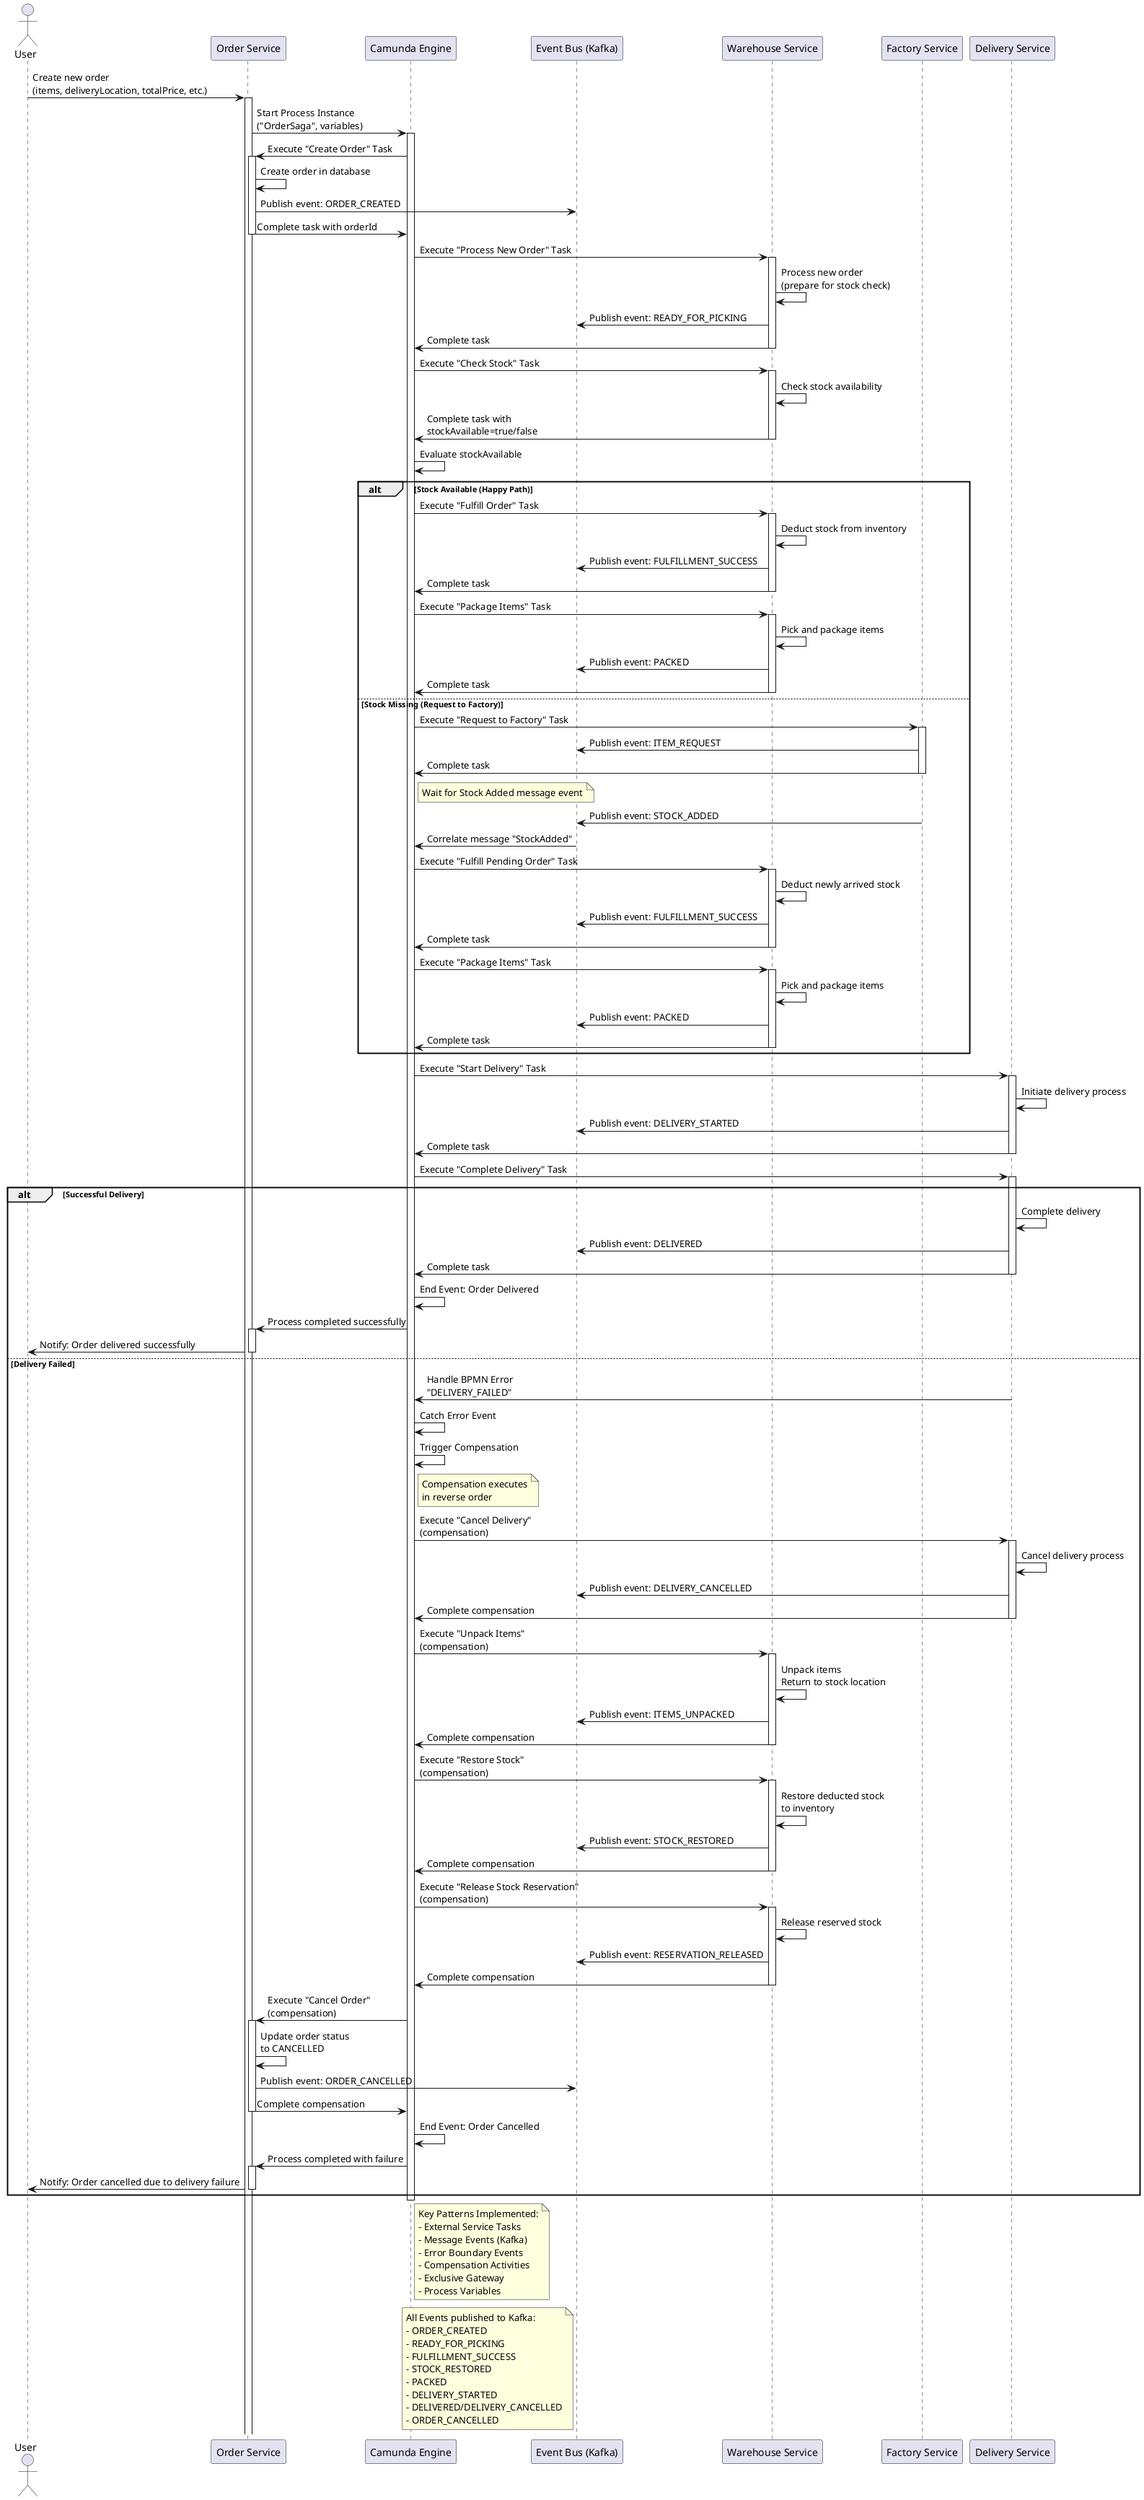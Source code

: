 @startuml
actor User
participant "Order Service" as Order
participant "Camunda Engine" as Camunda
participant "Event Bus (Kafka)" as EB
participant "Warehouse Service" as Warehouse
participant "Factory Service" as Factory
participant "Delivery Service" as Delivery

' === Phase 1: Order Creation ===
User -> Order: Create new order\n(items, deliveryLocation, totalPrice, etc.)
activate Order
Order -> Camunda: Start Process Instance\n("OrderSaga", variables)
activate Camunda

Camunda -> Order: Execute "Create Order" Task
activate Order
Order -> Order: Create order in database
Order -> EB: Publish event: ORDER_CREATED
Order -> Camunda: Complete task with orderId
deactivate Order

' === Phase 2: Process New Order ===
Camunda -> Warehouse: Execute "Process New Order" Task
activate Warehouse
Warehouse -> Warehouse: Process new order\n(prepare for stock check)
Warehouse -> EB: Publish event: READY_FOR_PICKING
Warehouse -> Camunda: Complete task
deactivate Warehouse

' === Phase 3: Check Stock ===
Camunda -> Warehouse: Execute "Check Stock" Task
activate Warehouse
Warehouse -> Warehouse: Check stock availability
Warehouse -> Camunda: Complete task with\nstockAvailable=true/false
deactivate Warehouse

' === Phase 4: Decision Gateway ===
Camunda -> Camunda: Evaluate stockAvailable

alt Stock Available (Happy Path)
    Camunda -> Warehouse: Execute "Fulfill Order" Task
    activate Warehouse
    Warehouse -> Warehouse: Deduct stock from inventory
    Warehouse -> EB: Publish event: FULFILLMENT_SUCCESS
    Warehouse -> Camunda: Complete task
    deactivate Warehouse

    Camunda -> Warehouse: Execute "Package Items" Task
    activate Warehouse
    Warehouse -> Warehouse: Pick and package items
    Warehouse -> EB: Publish event: PACKED
    Warehouse -> Camunda: Complete task
    deactivate Warehouse

else Stock Missing (Request to Factory)
    Camunda -> Factory: Execute "Request to Factory" Task
    activate Factory
    Factory -> EB: Publish event: ITEM_REQUEST
    Factory -> Camunda: Complete task
    deactivate Factory

    note right of Camunda: Wait for Stock Added message event

    Factory -> EB: Publish event: STOCK_ADDED
    EB -> Camunda: Correlate message "StockAdded"

    Camunda -> Warehouse: Execute "Fulfill Pending Order" Task
    activate Warehouse
    Warehouse -> Warehouse: Deduct newly arrived stock
    Warehouse -> EB: Publish event: FULFILLMENT_SUCCESS
    Warehouse -> Camunda: Complete task
    deactivate Warehouse

    Camunda -> Warehouse: Execute "Package Items" Task
    activate Warehouse
    Warehouse -> Warehouse: Pick and package items
    Warehouse -> EB: Publish event: PACKED
    Warehouse -> Camunda: Complete task
    deactivate Warehouse
end

' === Phase 5: Delivery ===
Camunda -> Delivery: Execute "Start Delivery" Task
activate Delivery
Delivery -> Delivery: Initiate delivery process
Delivery -> EB: Publish event: DELIVERY_STARTED
Delivery -> Camunda: Complete task
deactivate Delivery

Camunda -> Delivery: Execute "Complete Delivery" Task
activate Delivery

alt Successful Delivery
    Delivery -> Delivery: Complete delivery
    Delivery -> EB: Publish event: DELIVERED
    Delivery -> Camunda: Complete task
    deactivate Delivery

    Camunda -> Camunda: End Event: Order Delivered
    Camunda -> Order: Process completed successfully
    activate Order
    Order -> User: Notify: Order delivered successfully
    deactivate Order

else Delivery Failed
    Delivery -> Camunda: Handle BPMN Error\n"DELIVERY_FAILED"
    deactivate Delivery

    Camunda -> Camunda: Catch Error Event
    Camunda -> Camunda: Trigger Compensation

    note right of Camunda: Compensation executes\nin reverse order

    ' === Compensation Flow ===
    Camunda -> Delivery: Execute "Cancel Delivery"\n(compensation)
    activate Delivery
    Delivery -> Delivery: Cancel delivery process
    Delivery -> EB: Publish event: DELIVERY_CANCELLED
    Delivery -> Camunda: Complete compensation
    deactivate Delivery

    Camunda -> Warehouse: Execute "Unpack Items"\n(compensation)
    activate Warehouse
    Warehouse -> Warehouse: Unpack items\nReturn to stock location
    Warehouse -> EB: Publish event: ITEMS_UNPACKED
    Warehouse -> Camunda: Complete compensation
    deactivate Warehouse

    Camunda -> Warehouse: Execute "Restore Stock"\n(compensation)
    activate Warehouse
    Warehouse -> Warehouse: Restore deducted stock\nto inventory
    Warehouse -> EB: Publish event: STOCK_RESTORED
    Warehouse -> Camunda: Complete compensation
    deactivate Warehouse

    Camunda -> Warehouse: Execute "Release Stock Reservation"\n(compensation)
    activate Warehouse
    Warehouse -> Warehouse: Release reserved stock
    Warehouse -> EB: Publish event: RESERVATION_RELEASED
    Warehouse -> Camunda: Complete compensation
    deactivate Warehouse

    Camunda -> Order: Execute "Cancel Order"\n(compensation)
    activate Order
    Order -> Order: Update order status\nto CANCELLED
    Order -> EB: Publish event: ORDER_CANCELLED
    Order -> Camunda: Complete compensation
    deactivate Order

    Camunda -> Camunda: End Event: Order Cancelled
    Camunda -> Order: Process completed with failure
    activate Order
    Order -> User: Notify: Order cancelled due to delivery failure
    deactivate Order
end

deactivate Camunda

' === Notes ===
note right of Camunda
    Key Patterns Implemented:
    - External Service Tasks
    - Message Events (Kafka)
    - Error Boundary Events
    - Compensation Activities
    - Exclusive Gateway
    - Process Variables
end note

note left of EB
    All Events published to Kafka:
    - ORDER_CREATED
    - READY_FOR_PICKING
    - FULFILLMENT_SUCCESS
    - STOCK_RESTORED
    - PACKED
    - DELIVERY_STARTED
    - DELIVERED/DELIVERY_CANCELLED
    - ORDER_CANCELLED
end note
@endum